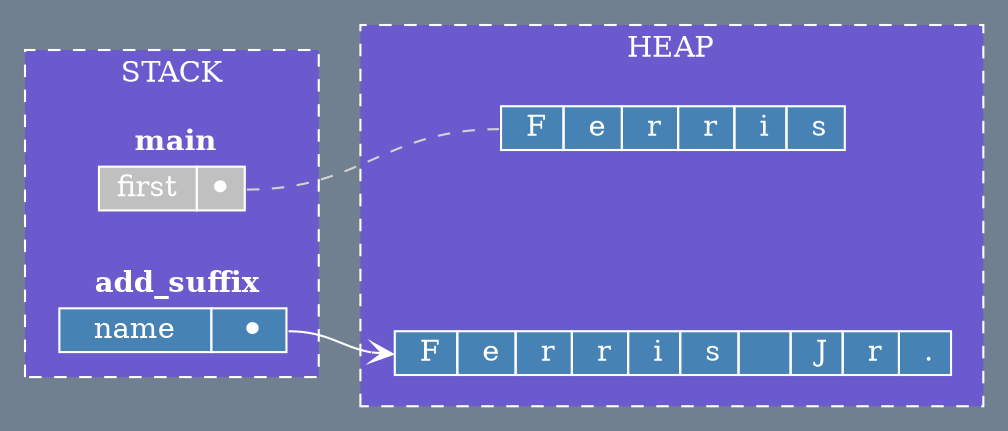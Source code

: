 digraph{
      bgcolor="slategrey";
      rankdir= LR;

      subgraph cluster_0 {
            fontcolor = "white";
            color = "white";
            style = dashed;
            label = "HEAP";
            bgcolor = "slateblue";

            nodeA [
                  fontcolor="white"; 
                  shape=plaintext; 
                  label=<
                        <table border="0" cellborder="1" cellspacing="0" 
                        color="white" bgcolor="steelblue">
                              <tr>
                                    <td port="f0">  F </td>
                                    <td>  e </td>
                                    <td>  r </td>
                                    <td>  r </td>
                                    <td>  i </td>
                                    <td>  s </td>
                              </tr>
                        </table>
                  >
            ];
            
            nodeE [
                  style=invis;
                  width=0.5;
                  height=0.5;
            ];

            nodeD [
                  fontcolor="white"; 
                  shape=plaintext; 
                  label=<
                        <table border="0" cellborder="1" cellspacing="0" 
                        color="white" bgcolor="steelblue">
                              <tr>
                                    <td port="f2">  F </td>
                                    <td>  e </td>
                                    <td>  r </td>
                                    <td>  r </td>
                                    <td>  i </td>
                                    <td>  s </td>
                                    <td>    </td>
                                    <td>  J </td>
                                    <td>  r </td>
                                    <td>  . </td>
                              </tr>
                        </table>
                  >
            ];

      } 

      subgraph cluster_1 {
            fontcolor = "white";
            color = "white";
            style = dashed;
            label = "STACK";
            bgcolor = "slateblue";
            
            nodeB [
                  fontcolor="white"; 
                  shape=plaintext; 
                  label=<
                        <table border="0" cellborder="1" cellspacing="0" 
                        color="slateblue">
                              <tr>
                              <td colspan="2"> <b>  main </b> </td>
                              </tr>
                              <tr>
                                    <td bgcolor="grey" color="white"> first </td>
                                    <td bgcolor="grey" color="white" port="f1" > ⏺ </td>
                              </tr>
                        </table>
                  >
            ];

            nodeC [
                  fontcolor="white"; 
                  shape=plaintext; 
                  label=<
                        <table border="0" cellborder="1" cellspacing="0" 
                        color="slateblue">
                              <tr>
                              <td colspan="2"> <b>  add_suffix </b> </td>
                              </tr>
                              <tr>
                                    <td color="white" bgcolor="steelblue"> name </td>
                                    <td color="white" bgcolor="steelblue" port="f3"> ⏺</td> 
                              </tr>
                        </table>
                  >
            ];
      }

      nodeB:f1 -> nodeA:f0 [arrowhead=none, color=lightgrey, style=dashed];
      nodeC:f3 -> nodeD:f2 [arrowhead=vee, color=white];
}